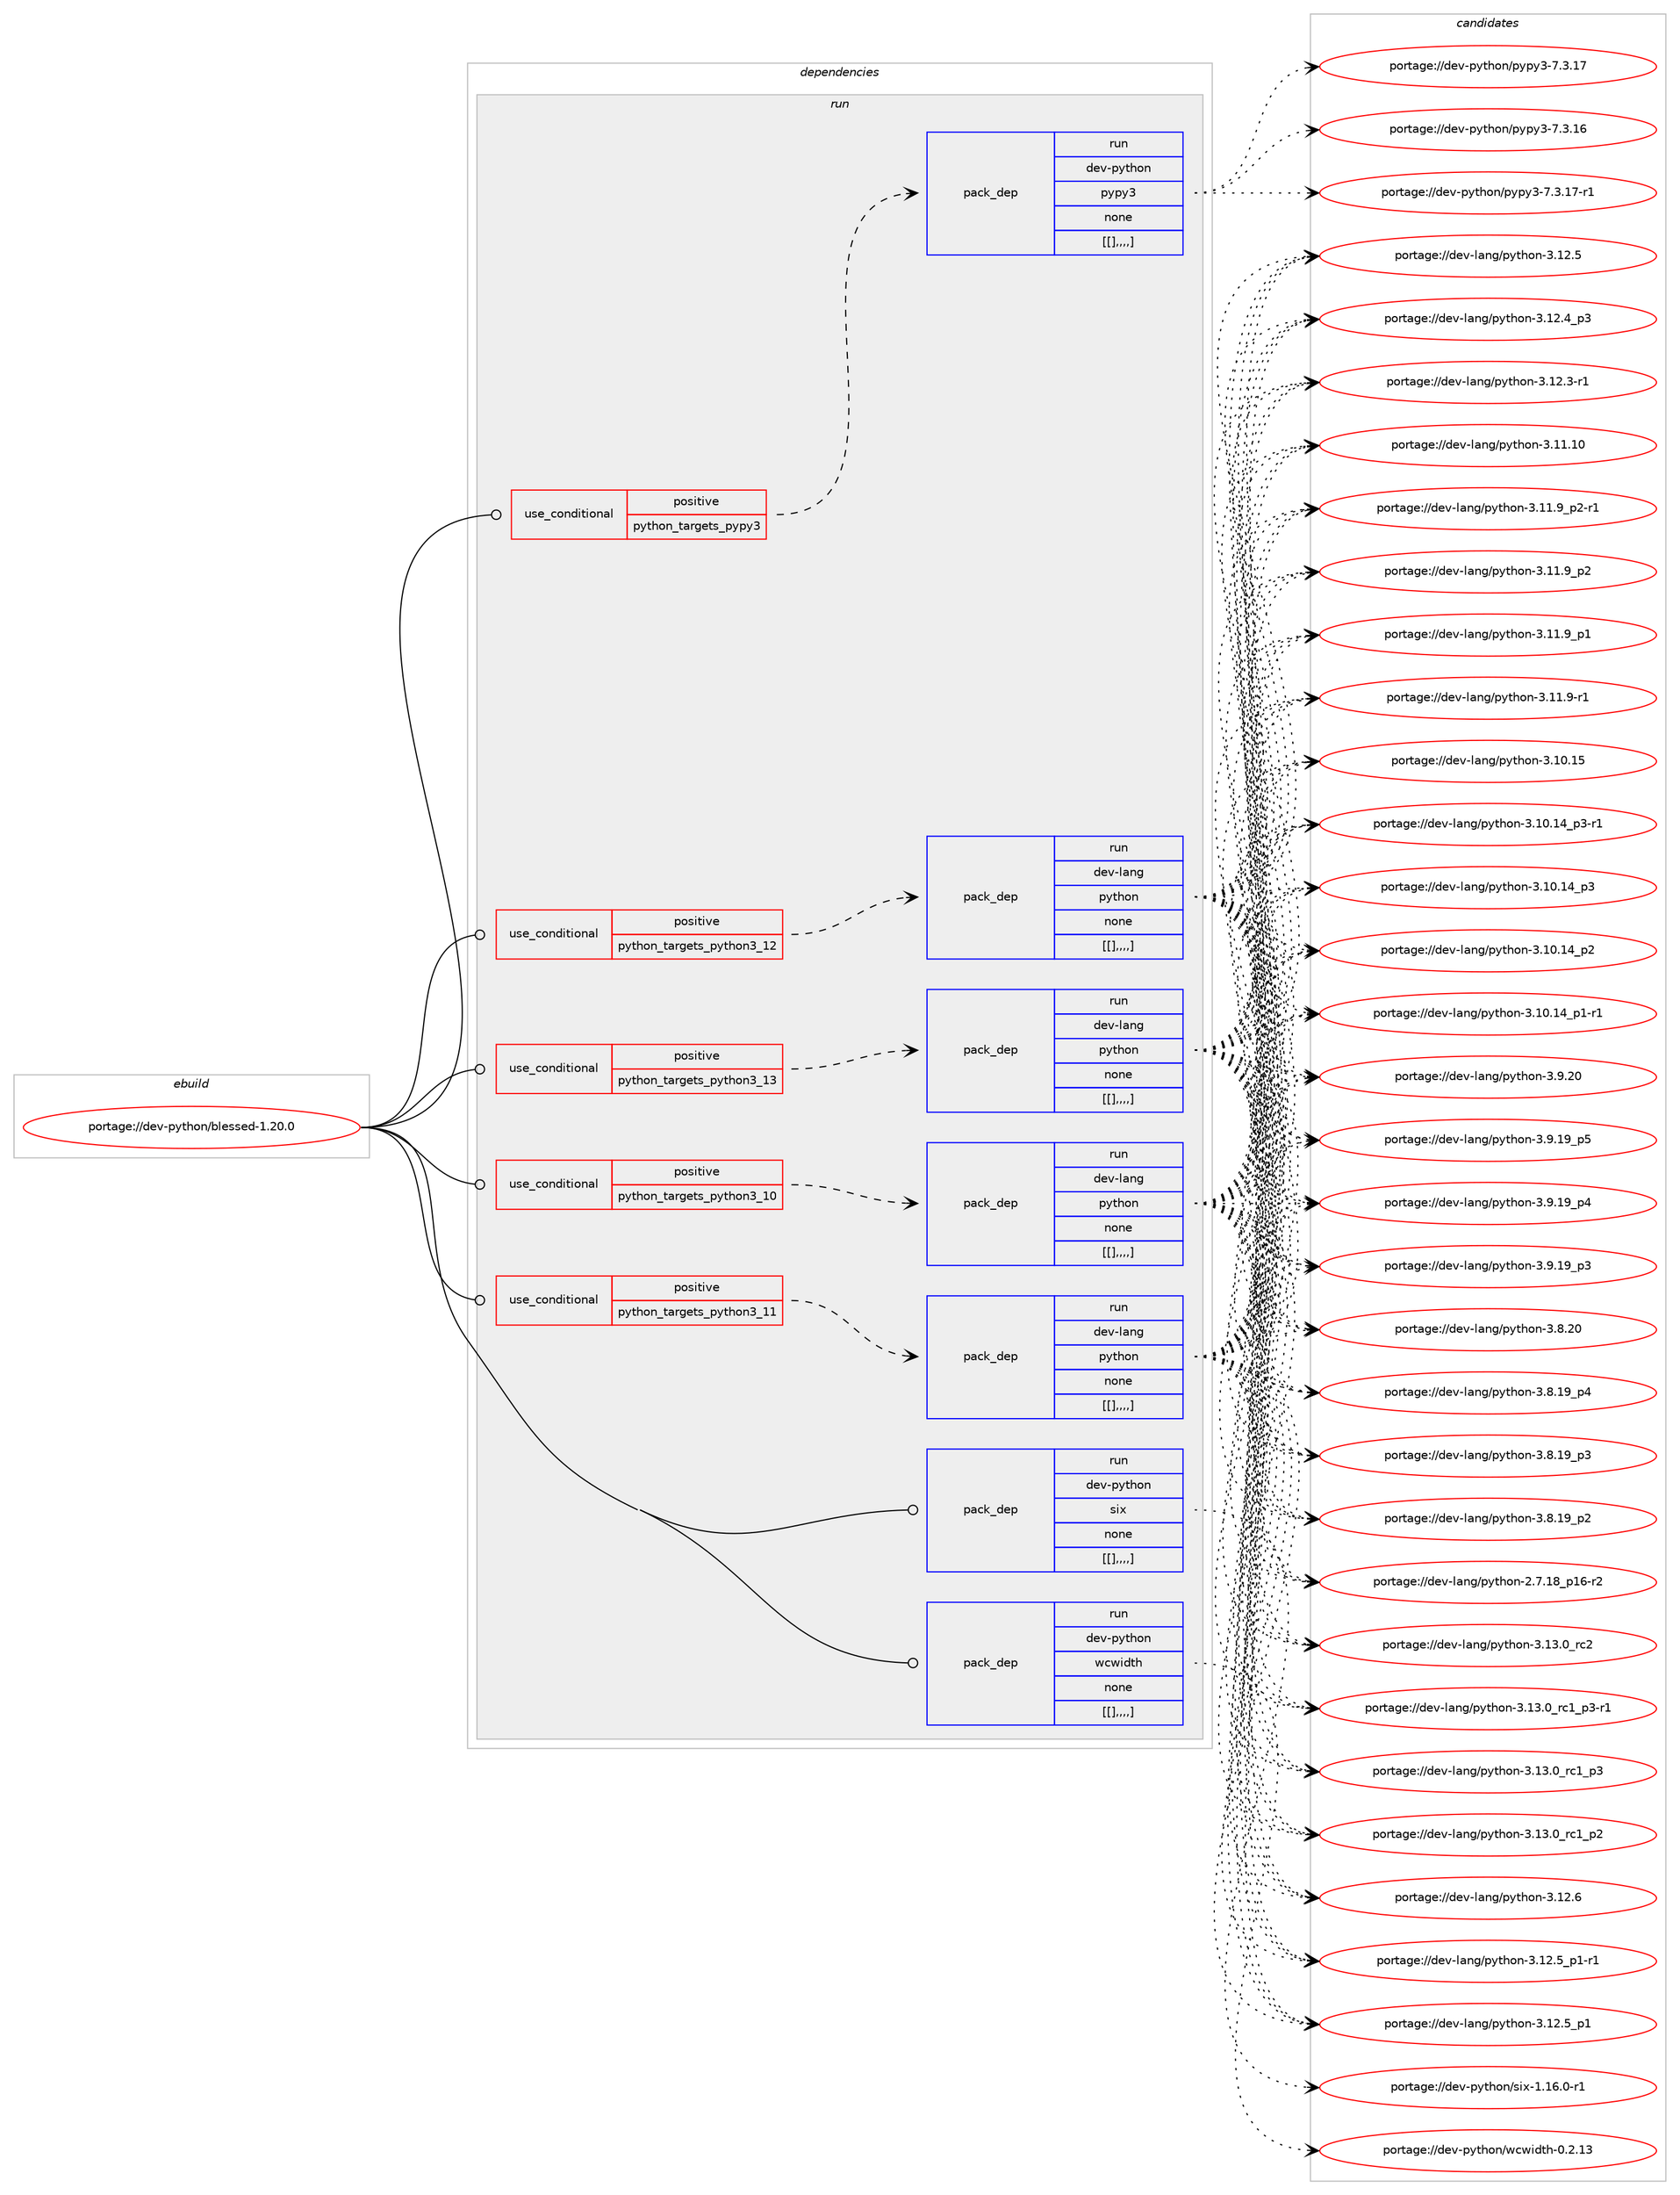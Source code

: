 digraph prolog {

# *************
# Graph options
# *************

newrank=true;
concentrate=true;
compound=true;
graph [rankdir=LR,fontname=Helvetica,fontsize=10,ranksep=1.5];#, ranksep=2.5, nodesep=0.2];
edge  [arrowhead=vee];
node  [fontname=Helvetica,fontsize=10];

# **********
# The ebuild
# **********

subgraph cluster_leftcol {
color=gray;
label=<<i>ebuild</i>>;
id [label="portage://dev-python/blessed-1.20.0", color=red, width=4, href="../dev-python/blessed-1.20.0.svg"];
}

# ****************
# The dependencies
# ****************

subgraph cluster_midcol {
color=gray;
label=<<i>dependencies</i>>;
subgraph cluster_compile {
fillcolor="#eeeeee";
style=filled;
label=<<i>compile</i>>;
}
subgraph cluster_compileandrun {
fillcolor="#eeeeee";
style=filled;
label=<<i>compile and run</i>>;
}
subgraph cluster_run {
fillcolor="#eeeeee";
style=filled;
label=<<i>run</i>>;
subgraph cond31818 {
dependency143570 [label=<<TABLE BORDER="0" CELLBORDER="1" CELLSPACING="0" CELLPADDING="4"><TR><TD ROWSPAN="3" CELLPADDING="10">use_conditional</TD></TR><TR><TD>positive</TD></TR><TR><TD>python_targets_pypy3</TD></TR></TABLE>>, shape=none, color=red];
subgraph pack110539 {
dependency143571 [label=<<TABLE BORDER="0" CELLBORDER="1" CELLSPACING="0" CELLPADDING="4" WIDTH="220"><TR><TD ROWSPAN="6" CELLPADDING="30">pack_dep</TD></TR><TR><TD WIDTH="110">run</TD></TR><TR><TD>dev-python</TD></TR><TR><TD>pypy3</TD></TR><TR><TD>none</TD></TR><TR><TD>[[],,,,]</TD></TR></TABLE>>, shape=none, color=blue];
}
dependency143570:e -> dependency143571:w [weight=20,style="dashed",arrowhead="vee"];
}
id:e -> dependency143570:w [weight=20,style="solid",arrowhead="odot"];
subgraph cond31819 {
dependency143572 [label=<<TABLE BORDER="0" CELLBORDER="1" CELLSPACING="0" CELLPADDING="4"><TR><TD ROWSPAN="3" CELLPADDING="10">use_conditional</TD></TR><TR><TD>positive</TD></TR><TR><TD>python_targets_python3_10</TD></TR></TABLE>>, shape=none, color=red];
subgraph pack110540 {
dependency143573 [label=<<TABLE BORDER="0" CELLBORDER="1" CELLSPACING="0" CELLPADDING="4" WIDTH="220"><TR><TD ROWSPAN="6" CELLPADDING="30">pack_dep</TD></TR><TR><TD WIDTH="110">run</TD></TR><TR><TD>dev-lang</TD></TR><TR><TD>python</TD></TR><TR><TD>none</TD></TR><TR><TD>[[],,,,]</TD></TR></TABLE>>, shape=none, color=blue];
}
dependency143572:e -> dependency143573:w [weight=20,style="dashed",arrowhead="vee"];
}
id:e -> dependency143572:w [weight=20,style="solid",arrowhead="odot"];
subgraph cond31820 {
dependency143574 [label=<<TABLE BORDER="0" CELLBORDER="1" CELLSPACING="0" CELLPADDING="4"><TR><TD ROWSPAN="3" CELLPADDING="10">use_conditional</TD></TR><TR><TD>positive</TD></TR><TR><TD>python_targets_python3_11</TD></TR></TABLE>>, shape=none, color=red];
subgraph pack110541 {
dependency143575 [label=<<TABLE BORDER="0" CELLBORDER="1" CELLSPACING="0" CELLPADDING="4" WIDTH="220"><TR><TD ROWSPAN="6" CELLPADDING="30">pack_dep</TD></TR><TR><TD WIDTH="110">run</TD></TR><TR><TD>dev-lang</TD></TR><TR><TD>python</TD></TR><TR><TD>none</TD></TR><TR><TD>[[],,,,]</TD></TR></TABLE>>, shape=none, color=blue];
}
dependency143574:e -> dependency143575:w [weight=20,style="dashed",arrowhead="vee"];
}
id:e -> dependency143574:w [weight=20,style="solid",arrowhead="odot"];
subgraph cond31821 {
dependency143576 [label=<<TABLE BORDER="0" CELLBORDER="1" CELLSPACING="0" CELLPADDING="4"><TR><TD ROWSPAN="3" CELLPADDING="10">use_conditional</TD></TR><TR><TD>positive</TD></TR><TR><TD>python_targets_python3_12</TD></TR></TABLE>>, shape=none, color=red];
subgraph pack110542 {
dependency143577 [label=<<TABLE BORDER="0" CELLBORDER="1" CELLSPACING="0" CELLPADDING="4" WIDTH="220"><TR><TD ROWSPAN="6" CELLPADDING="30">pack_dep</TD></TR><TR><TD WIDTH="110">run</TD></TR><TR><TD>dev-lang</TD></TR><TR><TD>python</TD></TR><TR><TD>none</TD></TR><TR><TD>[[],,,,]</TD></TR></TABLE>>, shape=none, color=blue];
}
dependency143576:e -> dependency143577:w [weight=20,style="dashed",arrowhead="vee"];
}
id:e -> dependency143576:w [weight=20,style="solid",arrowhead="odot"];
subgraph cond31822 {
dependency143578 [label=<<TABLE BORDER="0" CELLBORDER="1" CELLSPACING="0" CELLPADDING="4"><TR><TD ROWSPAN="3" CELLPADDING="10">use_conditional</TD></TR><TR><TD>positive</TD></TR><TR><TD>python_targets_python3_13</TD></TR></TABLE>>, shape=none, color=red];
subgraph pack110543 {
dependency143579 [label=<<TABLE BORDER="0" CELLBORDER="1" CELLSPACING="0" CELLPADDING="4" WIDTH="220"><TR><TD ROWSPAN="6" CELLPADDING="30">pack_dep</TD></TR><TR><TD WIDTH="110">run</TD></TR><TR><TD>dev-lang</TD></TR><TR><TD>python</TD></TR><TR><TD>none</TD></TR><TR><TD>[[],,,,]</TD></TR></TABLE>>, shape=none, color=blue];
}
dependency143578:e -> dependency143579:w [weight=20,style="dashed",arrowhead="vee"];
}
id:e -> dependency143578:w [weight=20,style="solid",arrowhead="odot"];
subgraph pack110544 {
dependency143580 [label=<<TABLE BORDER="0" CELLBORDER="1" CELLSPACING="0" CELLPADDING="4" WIDTH="220"><TR><TD ROWSPAN="6" CELLPADDING="30">pack_dep</TD></TR><TR><TD WIDTH="110">run</TD></TR><TR><TD>dev-python</TD></TR><TR><TD>six</TD></TR><TR><TD>none</TD></TR><TR><TD>[[],,,,]</TD></TR></TABLE>>, shape=none, color=blue];
}
id:e -> dependency143580:w [weight=20,style="solid",arrowhead="odot"];
subgraph pack110545 {
dependency143581 [label=<<TABLE BORDER="0" CELLBORDER="1" CELLSPACING="0" CELLPADDING="4" WIDTH="220"><TR><TD ROWSPAN="6" CELLPADDING="30">pack_dep</TD></TR><TR><TD WIDTH="110">run</TD></TR><TR><TD>dev-python</TD></TR><TR><TD>wcwidth</TD></TR><TR><TD>none</TD></TR><TR><TD>[[],,,,]</TD></TR></TABLE>>, shape=none, color=blue];
}
id:e -> dependency143581:w [weight=20,style="solid",arrowhead="odot"];
}
}

# **************
# The candidates
# **************

subgraph cluster_choices {
rank=same;
color=gray;
label=<<i>candidates</i>>;

subgraph choice110539 {
color=black;
nodesep=1;
choice100101118451121211161041111104711212111212151455546514649554511449 [label="portage://dev-python/pypy3-7.3.17-r1", color=red, width=4,href="../dev-python/pypy3-7.3.17-r1.svg"];
choice10010111845112121116104111110471121211121215145554651464955 [label="portage://dev-python/pypy3-7.3.17", color=red, width=4,href="../dev-python/pypy3-7.3.17.svg"];
choice10010111845112121116104111110471121211121215145554651464954 [label="portage://dev-python/pypy3-7.3.16", color=red, width=4,href="../dev-python/pypy3-7.3.16.svg"];
dependency143571:e -> choice100101118451121211161041111104711212111212151455546514649554511449:w [style=dotted,weight="100"];
dependency143571:e -> choice10010111845112121116104111110471121211121215145554651464955:w [style=dotted,weight="100"];
dependency143571:e -> choice10010111845112121116104111110471121211121215145554651464954:w [style=dotted,weight="100"];
}
subgraph choice110540 {
color=black;
nodesep=1;
choice10010111845108971101034711212111610411111045514649514648951149950 [label="portage://dev-lang/python-3.13.0_rc2", color=red, width=4,href="../dev-lang/python-3.13.0_rc2.svg"];
choice1001011184510897110103471121211161041111104551464951464895114994995112514511449 [label="portage://dev-lang/python-3.13.0_rc1_p3-r1", color=red, width=4,href="../dev-lang/python-3.13.0_rc1_p3-r1.svg"];
choice100101118451089711010347112121116104111110455146495146489511499499511251 [label="portage://dev-lang/python-3.13.0_rc1_p3", color=red, width=4,href="../dev-lang/python-3.13.0_rc1_p3.svg"];
choice100101118451089711010347112121116104111110455146495146489511499499511250 [label="portage://dev-lang/python-3.13.0_rc1_p2", color=red, width=4,href="../dev-lang/python-3.13.0_rc1_p2.svg"];
choice10010111845108971101034711212111610411111045514649504654 [label="portage://dev-lang/python-3.12.6", color=red, width=4,href="../dev-lang/python-3.12.6.svg"];
choice1001011184510897110103471121211161041111104551464950465395112494511449 [label="portage://dev-lang/python-3.12.5_p1-r1", color=red, width=4,href="../dev-lang/python-3.12.5_p1-r1.svg"];
choice100101118451089711010347112121116104111110455146495046539511249 [label="portage://dev-lang/python-3.12.5_p1", color=red, width=4,href="../dev-lang/python-3.12.5_p1.svg"];
choice10010111845108971101034711212111610411111045514649504653 [label="portage://dev-lang/python-3.12.5", color=red, width=4,href="../dev-lang/python-3.12.5.svg"];
choice100101118451089711010347112121116104111110455146495046529511251 [label="portage://dev-lang/python-3.12.4_p3", color=red, width=4,href="../dev-lang/python-3.12.4_p3.svg"];
choice100101118451089711010347112121116104111110455146495046514511449 [label="portage://dev-lang/python-3.12.3-r1", color=red, width=4,href="../dev-lang/python-3.12.3-r1.svg"];
choice1001011184510897110103471121211161041111104551464949464948 [label="portage://dev-lang/python-3.11.10", color=red, width=4,href="../dev-lang/python-3.11.10.svg"];
choice1001011184510897110103471121211161041111104551464949465795112504511449 [label="portage://dev-lang/python-3.11.9_p2-r1", color=red, width=4,href="../dev-lang/python-3.11.9_p2-r1.svg"];
choice100101118451089711010347112121116104111110455146494946579511250 [label="portage://dev-lang/python-3.11.9_p2", color=red, width=4,href="../dev-lang/python-3.11.9_p2.svg"];
choice100101118451089711010347112121116104111110455146494946579511249 [label="portage://dev-lang/python-3.11.9_p1", color=red, width=4,href="../dev-lang/python-3.11.9_p1.svg"];
choice100101118451089711010347112121116104111110455146494946574511449 [label="portage://dev-lang/python-3.11.9-r1", color=red, width=4,href="../dev-lang/python-3.11.9-r1.svg"];
choice1001011184510897110103471121211161041111104551464948464953 [label="portage://dev-lang/python-3.10.15", color=red, width=4,href="../dev-lang/python-3.10.15.svg"];
choice100101118451089711010347112121116104111110455146494846495295112514511449 [label="portage://dev-lang/python-3.10.14_p3-r1", color=red, width=4,href="../dev-lang/python-3.10.14_p3-r1.svg"];
choice10010111845108971101034711212111610411111045514649484649529511251 [label="portage://dev-lang/python-3.10.14_p3", color=red, width=4,href="../dev-lang/python-3.10.14_p3.svg"];
choice10010111845108971101034711212111610411111045514649484649529511250 [label="portage://dev-lang/python-3.10.14_p2", color=red, width=4,href="../dev-lang/python-3.10.14_p2.svg"];
choice100101118451089711010347112121116104111110455146494846495295112494511449 [label="portage://dev-lang/python-3.10.14_p1-r1", color=red, width=4,href="../dev-lang/python-3.10.14_p1-r1.svg"];
choice10010111845108971101034711212111610411111045514657465048 [label="portage://dev-lang/python-3.9.20", color=red, width=4,href="../dev-lang/python-3.9.20.svg"];
choice100101118451089711010347112121116104111110455146574649579511253 [label="portage://dev-lang/python-3.9.19_p5", color=red, width=4,href="../dev-lang/python-3.9.19_p5.svg"];
choice100101118451089711010347112121116104111110455146574649579511252 [label="portage://dev-lang/python-3.9.19_p4", color=red, width=4,href="../dev-lang/python-3.9.19_p4.svg"];
choice100101118451089711010347112121116104111110455146574649579511251 [label="portage://dev-lang/python-3.9.19_p3", color=red, width=4,href="../dev-lang/python-3.9.19_p3.svg"];
choice10010111845108971101034711212111610411111045514656465048 [label="portage://dev-lang/python-3.8.20", color=red, width=4,href="../dev-lang/python-3.8.20.svg"];
choice100101118451089711010347112121116104111110455146564649579511252 [label="portage://dev-lang/python-3.8.19_p4", color=red, width=4,href="../dev-lang/python-3.8.19_p4.svg"];
choice100101118451089711010347112121116104111110455146564649579511251 [label="portage://dev-lang/python-3.8.19_p3", color=red, width=4,href="../dev-lang/python-3.8.19_p3.svg"];
choice100101118451089711010347112121116104111110455146564649579511250 [label="portage://dev-lang/python-3.8.19_p2", color=red, width=4,href="../dev-lang/python-3.8.19_p2.svg"];
choice100101118451089711010347112121116104111110455046554649569511249544511450 [label="portage://dev-lang/python-2.7.18_p16-r2", color=red, width=4,href="../dev-lang/python-2.7.18_p16-r2.svg"];
dependency143573:e -> choice10010111845108971101034711212111610411111045514649514648951149950:w [style=dotted,weight="100"];
dependency143573:e -> choice1001011184510897110103471121211161041111104551464951464895114994995112514511449:w [style=dotted,weight="100"];
dependency143573:e -> choice100101118451089711010347112121116104111110455146495146489511499499511251:w [style=dotted,weight="100"];
dependency143573:e -> choice100101118451089711010347112121116104111110455146495146489511499499511250:w [style=dotted,weight="100"];
dependency143573:e -> choice10010111845108971101034711212111610411111045514649504654:w [style=dotted,weight="100"];
dependency143573:e -> choice1001011184510897110103471121211161041111104551464950465395112494511449:w [style=dotted,weight="100"];
dependency143573:e -> choice100101118451089711010347112121116104111110455146495046539511249:w [style=dotted,weight="100"];
dependency143573:e -> choice10010111845108971101034711212111610411111045514649504653:w [style=dotted,weight="100"];
dependency143573:e -> choice100101118451089711010347112121116104111110455146495046529511251:w [style=dotted,weight="100"];
dependency143573:e -> choice100101118451089711010347112121116104111110455146495046514511449:w [style=dotted,weight="100"];
dependency143573:e -> choice1001011184510897110103471121211161041111104551464949464948:w [style=dotted,weight="100"];
dependency143573:e -> choice1001011184510897110103471121211161041111104551464949465795112504511449:w [style=dotted,weight="100"];
dependency143573:e -> choice100101118451089711010347112121116104111110455146494946579511250:w [style=dotted,weight="100"];
dependency143573:e -> choice100101118451089711010347112121116104111110455146494946579511249:w [style=dotted,weight="100"];
dependency143573:e -> choice100101118451089711010347112121116104111110455146494946574511449:w [style=dotted,weight="100"];
dependency143573:e -> choice1001011184510897110103471121211161041111104551464948464953:w [style=dotted,weight="100"];
dependency143573:e -> choice100101118451089711010347112121116104111110455146494846495295112514511449:w [style=dotted,weight="100"];
dependency143573:e -> choice10010111845108971101034711212111610411111045514649484649529511251:w [style=dotted,weight="100"];
dependency143573:e -> choice10010111845108971101034711212111610411111045514649484649529511250:w [style=dotted,weight="100"];
dependency143573:e -> choice100101118451089711010347112121116104111110455146494846495295112494511449:w [style=dotted,weight="100"];
dependency143573:e -> choice10010111845108971101034711212111610411111045514657465048:w [style=dotted,weight="100"];
dependency143573:e -> choice100101118451089711010347112121116104111110455146574649579511253:w [style=dotted,weight="100"];
dependency143573:e -> choice100101118451089711010347112121116104111110455146574649579511252:w [style=dotted,weight="100"];
dependency143573:e -> choice100101118451089711010347112121116104111110455146574649579511251:w [style=dotted,weight="100"];
dependency143573:e -> choice10010111845108971101034711212111610411111045514656465048:w [style=dotted,weight="100"];
dependency143573:e -> choice100101118451089711010347112121116104111110455146564649579511252:w [style=dotted,weight="100"];
dependency143573:e -> choice100101118451089711010347112121116104111110455146564649579511251:w [style=dotted,weight="100"];
dependency143573:e -> choice100101118451089711010347112121116104111110455146564649579511250:w [style=dotted,weight="100"];
dependency143573:e -> choice100101118451089711010347112121116104111110455046554649569511249544511450:w [style=dotted,weight="100"];
}
subgraph choice110541 {
color=black;
nodesep=1;
choice10010111845108971101034711212111610411111045514649514648951149950 [label="portage://dev-lang/python-3.13.0_rc2", color=red, width=4,href="../dev-lang/python-3.13.0_rc2.svg"];
choice1001011184510897110103471121211161041111104551464951464895114994995112514511449 [label="portage://dev-lang/python-3.13.0_rc1_p3-r1", color=red, width=4,href="../dev-lang/python-3.13.0_rc1_p3-r1.svg"];
choice100101118451089711010347112121116104111110455146495146489511499499511251 [label="portage://dev-lang/python-3.13.0_rc1_p3", color=red, width=4,href="../dev-lang/python-3.13.0_rc1_p3.svg"];
choice100101118451089711010347112121116104111110455146495146489511499499511250 [label="portage://dev-lang/python-3.13.0_rc1_p2", color=red, width=4,href="../dev-lang/python-3.13.0_rc1_p2.svg"];
choice10010111845108971101034711212111610411111045514649504654 [label="portage://dev-lang/python-3.12.6", color=red, width=4,href="../dev-lang/python-3.12.6.svg"];
choice1001011184510897110103471121211161041111104551464950465395112494511449 [label="portage://dev-lang/python-3.12.5_p1-r1", color=red, width=4,href="../dev-lang/python-3.12.5_p1-r1.svg"];
choice100101118451089711010347112121116104111110455146495046539511249 [label="portage://dev-lang/python-3.12.5_p1", color=red, width=4,href="../dev-lang/python-3.12.5_p1.svg"];
choice10010111845108971101034711212111610411111045514649504653 [label="portage://dev-lang/python-3.12.5", color=red, width=4,href="../dev-lang/python-3.12.5.svg"];
choice100101118451089711010347112121116104111110455146495046529511251 [label="portage://dev-lang/python-3.12.4_p3", color=red, width=4,href="../dev-lang/python-3.12.4_p3.svg"];
choice100101118451089711010347112121116104111110455146495046514511449 [label="portage://dev-lang/python-3.12.3-r1", color=red, width=4,href="../dev-lang/python-3.12.3-r1.svg"];
choice1001011184510897110103471121211161041111104551464949464948 [label="portage://dev-lang/python-3.11.10", color=red, width=4,href="../dev-lang/python-3.11.10.svg"];
choice1001011184510897110103471121211161041111104551464949465795112504511449 [label="portage://dev-lang/python-3.11.9_p2-r1", color=red, width=4,href="../dev-lang/python-3.11.9_p2-r1.svg"];
choice100101118451089711010347112121116104111110455146494946579511250 [label="portage://dev-lang/python-3.11.9_p2", color=red, width=4,href="../dev-lang/python-3.11.9_p2.svg"];
choice100101118451089711010347112121116104111110455146494946579511249 [label="portage://dev-lang/python-3.11.9_p1", color=red, width=4,href="../dev-lang/python-3.11.9_p1.svg"];
choice100101118451089711010347112121116104111110455146494946574511449 [label="portage://dev-lang/python-3.11.9-r1", color=red, width=4,href="../dev-lang/python-3.11.9-r1.svg"];
choice1001011184510897110103471121211161041111104551464948464953 [label="portage://dev-lang/python-3.10.15", color=red, width=4,href="../dev-lang/python-3.10.15.svg"];
choice100101118451089711010347112121116104111110455146494846495295112514511449 [label="portage://dev-lang/python-3.10.14_p3-r1", color=red, width=4,href="../dev-lang/python-3.10.14_p3-r1.svg"];
choice10010111845108971101034711212111610411111045514649484649529511251 [label="portage://dev-lang/python-3.10.14_p3", color=red, width=4,href="../dev-lang/python-3.10.14_p3.svg"];
choice10010111845108971101034711212111610411111045514649484649529511250 [label="portage://dev-lang/python-3.10.14_p2", color=red, width=4,href="../dev-lang/python-3.10.14_p2.svg"];
choice100101118451089711010347112121116104111110455146494846495295112494511449 [label="portage://dev-lang/python-3.10.14_p1-r1", color=red, width=4,href="../dev-lang/python-3.10.14_p1-r1.svg"];
choice10010111845108971101034711212111610411111045514657465048 [label="portage://dev-lang/python-3.9.20", color=red, width=4,href="../dev-lang/python-3.9.20.svg"];
choice100101118451089711010347112121116104111110455146574649579511253 [label="portage://dev-lang/python-3.9.19_p5", color=red, width=4,href="../dev-lang/python-3.9.19_p5.svg"];
choice100101118451089711010347112121116104111110455146574649579511252 [label="portage://dev-lang/python-3.9.19_p4", color=red, width=4,href="../dev-lang/python-3.9.19_p4.svg"];
choice100101118451089711010347112121116104111110455146574649579511251 [label="portage://dev-lang/python-3.9.19_p3", color=red, width=4,href="../dev-lang/python-3.9.19_p3.svg"];
choice10010111845108971101034711212111610411111045514656465048 [label="portage://dev-lang/python-3.8.20", color=red, width=4,href="../dev-lang/python-3.8.20.svg"];
choice100101118451089711010347112121116104111110455146564649579511252 [label="portage://dev-lang/python-3.8.19_p4", color=red, width=4,href="../dev-lang/python-3.8.19_p4.svg"];
choice100101118451089711010347112121116104111110455146564649579511251 [label="portage://dev-lang/python-3.8.19_p3", color=red, width=4,href="../dev-lang/python-3.8.19_p3.svg"];
choice100101118451089711010347112121116104111110455146564649579511250 [label="portage://dev-lang/python-3.8.19_p2", color=red, width=4,href="../dev-lang/python-3.8.19_p2.svg"];
choice100101118451089711010347112121116104111110455046554649569511249544511450 [label="portage://dev-lang/python-2.7.18_p16-r2", color=red, width=4,href="../dev-lang/python-2.7.18_p16-r2.svg"];
dependency143575:e -> choice10010111845108971101034711212111610411111045514649514648951149950:w [style=dotted,weight="100"];
dependency143575:e -> choice1001011184510897110103471121211161041111104551464951464895114994995112514511449:w [style=dotted,weight="100"];
dependency143575:e -> choice100101118451089711010347112121116104111110455146495146489511499499511251:w [style=dotted,weight="100"];
dependency143575:e -> choice100101118451089711010347112121116104111110455146495146489511499499511250:w [style=dotted,weight="100"];
dependency143575:e -> choice10010111845108971101034711212111610411111045514649504654:w [style=dotted,weight="100"];
dependency143575:e -> choice1001011184510897110103471121211161041111104551464950465395112494511449:w [style=dotted,weight="100"];
dependency143575:e -> choice100101118451089711010347112121116104111110455146495046539511249:w [style=dotted,weight="100"];
dependency143575:e -> choice10010111845108971101034711212111610411111045514649504653:w [style=dotted,weight="100"];
dependency143575:e -> choice100101118451089711010347112121116104111110455146495046529511251:w [style=dotted,weight="100"];
dependency143575:e -> choice100101118451089711010347112121116104111110455146495046514511449:w [style=dotted,weight="100"];
dependency143575:e -> choice1001011184510897110103471121211161041111104551464949464948:w [style=dotted,weight="100"];
dependency143575:e -> choice1001011184510897110103471121211161041111104551464949465795112504511449:w [style=dotted,weight="100"];
dependency143575:e -> choice100101118451089711010347112121116104111110455146494946579511250:w [style=dotted,weight="100"];
dependency143575:e -> choice100101118451089711010347112121116104111110455146494946579511249:w [style=dotted,weight="100"];
dependency143575:e -> choice100101118451089711010347112121116104111110455146494946574511449:w [style=dotted,weight="100"];
dependency143575:e -> choice1001011184510897110103471121211161041111104551464948464953:w [style=dotted,weight="100"];
dependency143575:e -> choice100101118451089711010347112121116104111110455146494846495295112514511449:w [style=dotted,weight="100"];
dependency143575:e -> choice10010111845108971101034711212111610411111045514649484649529511251:w [style=dotted,weight="100"];
dependency143575:e -> choice10010111845108971101034711212111610411111045514649484649529511250:w [style=dotted,weight="100"];
dependency143575:e -> choice100101118451089711010347112121116104111110455146494846495295112494511449:w [style=dotted,weight="100"];
dependency143575:e -> choice10010111845108971101034711212111610411111045514657465048:w [style=dotted,weight="100"];
dependency143575:e -> choice100101118451089711010347112121116104111110455146574649579511253:w [style=dotted,weight="100"];
dependency143575:e -> choice100101118451089711010347112121116104111110455146574649579511252:w [style=dotted,weight="100"];
dependency143575:e -> choice100101118451089711010347112121116104111110455146574649579511251:w [style=dotted,weight="100"];
dependency143575:e -> choice10010111845108971101034711212111610411111045514656465048:w [style=dotted,weight="100"];
dependency143575:e -> choice100101118451089711010347112121116104111110455146564649579511252:w [style=dotted,weight="100"];
dependency143575:e -> choice100101118451089711010347112121116104111110455146564649579511251:w [style=dotted,weight="100"];
dependency143575:e -> choice100101118451089711010347112121116104111110455146564649579511250:w [style=dotted,weight="100"];
dependency143575:e -> choice100101118451089711010347112121116104111110455046554649569511249544511450:w [style=dotted,weight="100"];
}
subgraph choice110542 {
color=black;
nodesep=1;
choice10010111845108971101034711212111610411111045514649514648951149950 [label="portage://dev-lang/python-3.13.0_rc2", color=red, width=4,href="../dev-lang/python-3.13.0_rc2.svg"];
choice1001011184510897110103471121211161041111104551464951464895114994995112514511449 [label="portage://dev-lang/python-3.13.0_rc1_p3-r1", color=red, width=4,href="../dev-lang/python-3.13.0_rc1_p3-r1.svg"];
choice100101118451089711010347112121116104111110455146495146489511499499511251 [label="portage://dev-lang/python-3.13.0_rc1_p3", color=red, width=4,href="../dev-lang/python-3.13.0_rc1_p3.svg"];
choice100101118451089711010347112121116104111110455146495146489511499499511250 [label="portage://dev-lang/python-3.13.0_rc1_p2", color=red, width=4,href="../dev-lang/python-3.13.0_rc1_p2.svg"];
choice10010111845108971101034711212111610411111045514649504654 [label="portage://dev-lang/python-3.12.6", color=red, width=4,href="../dev-lang/python-3.12.6.svg"];
choice1001011184510897110103471121211161041111104551464950465395112494511449 [label="portage://dev-lang/python-3.12.5_p1-r1", color=red, width=4,href="../dev-lang/python-3.12.5_p1-r1.svg"];
choice100101118451089711010347112121116104111110455146495046539511249 [label="portage://dev-lang/python-3.12.5_p1", color=red, width=4,href="../dev-lang/python-3.12.5_p1.svg"];
choice10010111845108971101034711212111610411111045514649504653 [label="portage://dev-lang/python-3.12.5", color=red, width=4,href="../dev-lang/python-3.12.5.svg"];
choice100101118451089711010347112121116104111110455146495046529511251 [label="portage://dev-lang/python-3.12.4_p3", color=red, width=4,href="../dev-lang/python-3.12.4_p3.svg"];
choice100101118451089711010347112121116104111110455146495046514511449 [label="portage://dev-lang/python-3.12.3-r1", color=red, width=4,href="../dev-lang/python-3.12.3-r1.svg"];
choice1001011184510897110103471121211161041111104551464949464948 [label="portage://dev-lang/python-3.11.10", color=red, width=4,href="../dev-lang/python-3.11.10.svg"];
choice1001011184510897110103471121211161041111104551464949465795112504511449 [label="portage://dev-lang/python-3.11.9_p2-r1", color=red, width=4,href="../dev-lang/python-3.11.9_p2-r1.svg"];
choice100101118451089711010347112121116104111110455146494946579511250 [label="portage://dev-lang/python-3.11.9_p2", color=red, width=4,href="../dev-lang/python-3.11.9_p2.svg"];
choice100101118451089711010347112121116104111110455146494946579511249 [label="portage://dev-lang/python-3.11.9_p1", color=red, width=4,href="../dev-lang/python-3.11.9_p1.svg"];
choice100101118451089711010347112121116104111110455146494946574511449 [label="portage://dev-lang/python-3.11.9-r1", color=red, width=4,href="../dev-lang/python-3.11.9-r1.svg"];
choice1001011184510897110103471121211161041111104551464948464953 [label="portage://dev-lang/python-3.10.15", color=red, width=4,href="../dev-lang/python-3.10.15.svg"];
choice100101118451089711010347112121116104111110455146494846495295112514511449 [label="portage://dev-lang/python-3.10.14_p3-r1", color=red, width=4,href="../dev-lang/python-3.10.14_p3-r1.svg"];
choice10010111845108971101034711212111610411111045514649484649529511251 [label="portage://dev-lang/python-3.10.14_p3", color=red, width=4,href="../dev-lang/python-3.10.14_p3.svg"];
choice10010111845108971101034711212111610411111045514649484649529511250 [label="portage://dev-lang/python-3.10.14_p2", color=red, width=4,href="../dev-lang/python-3.10.14_p2.svg"];
choice100101118451089711010347112121116104111110455146494846495295112494511449 [label="portage://dev-lang/python-3.10.14_p1-r1", color=red, width=4,href="../dev-lang/python-3.10.14_p1-r1.svg"];
choice10010111845108971101034711212111610411111045514657465048 [label="portage://dev-lang/python-3.9.20", color=red, width=4,href="../dev-lang/python-3.9.20.svg"];
choice100101118451089711010347112121116104111110455146574649579511253 [label="portage://dev-lang/python-3.9.19_p5", color=red, width=4,href="../dev-lang/python-3.9.19_p5.svg"];
choice100101118451089711010347112121116104111110455146574649579511252 [label="portage://dev-lang/python-3.9.19_p4", color=red, width=4,href="../dev-lang/python-3.9.19_p4.svg"];
choice100101118451089711010347112121116104111110455146574649579511251 [label="portage://dev-lang/python-3.9.19_p3", color=red, width=4,href="../dev-lang/python-3.9.19_p3.svg"];
choice10010111845108971101034711212111610411111045514656465048 [label="portage://dev-lang/python-3.8.20", color=red, width=4,href="../dev-lang/python-3.8.20.svg"];
choice100101118451089711010347112121116104111110455146564649579511252 [label="portage://dev-lang/python-3.8.19_p4", color=red, width=4,href="../dev-lang/python-3.8.19_p4.svg"];
choice100101118451089711010347112121116104111110455146564649579511251 [label="portage://dev-lang/python-3.8.19_p3", color=red, width=4,href="../dev-lang/python-3.8.19_p3.svg"];
choice100101118451089711010347112121116104111110455146564649579511250 [label="portage://dev-lang/python-3.8.19_p2", color=red, width=4,href="../dev-lang/python-3.8.19_p2.svg"];
choice100101118451089711010347112121116104111110455046554649569511249544511450 [label="portage://dev-lang/python-2.7.18_p16-r2", color=red, width=4,href="../dev-lang/python-2.7.18_p16-r2.svg"];
dependency143577:e -> choice10010111845108971101034711212111610411111045514649514648951149950:w [style=dotted,weight="100"];
dependency143577:e -> choice1001011184510897110103471121211161041111104551464951464895114994995112514511449:w [style=dotted,weight="100"];
dependency143577:e -> choice100101118451089711010347112121116104111110455146495146489511499499511251:w [style=dotted,weight="100"];
dependency143577:e -> choice100101118451089711010347112121116104111110455146495146489511499499511250:w [style=dotted,weight="100"];
dependency143577:e -> choice10010111845108971101034711212111610411111045514649504654:w [style=dotted,weight="100"];
dependency143577:e -> choice1001011184510897110103471121211161041111104551464950465395112494511449:w [style=dotted,weight="100"];
dependency143577:e -> choice100101118451089711010347112121116104111110455146495046539511249:w [style=dotted,weight="100"];
dependency143577:e -> choice10010111845108971101034711212111610411111045514649504653:w [style=dotted,weight="100"];
dependency143577:e -> choice100101118451089711010347112121116104111110455146495046529511251:w [style=dotted,weight="100"];
dependency143577:e -> choice100101118451089711010347112121116104111110455146495046514511449:w [style=dotted,weight="100"];
dependency143577:e -> choice1001011184510897110103471121211161041111104551464949464948:w [style=dotted,weight="100"];
dependency143577:e -> choice1001011184510897110103471121211161041111104551464949465795112504511449:w [style=dotted,weight="100"];
dependency143577:e -> choice100101118451089711010347112121116104111110455146494946579511250:w [style=dotted,weight="100"];
dependency143577:e -> choice100101118451089711010347112121116104111110455146494946579511249:w [style=dotted,weight="100"];
dependency143577:e -> choice100101118451089711010347112121116104111110455146494946574511449:w [style=dotted,weight="100"];
dependency143577:e -> choice1001011184510897110103471121211161041111104551464948464953:w [style=dotted,weight="100"];
dependency143577:e -> choice100101118451089711010347112121116104111110455146494846495295112514511449:w [style=dotted,weight="100"];
dependency143577:e -> choice10010111845108971101034711212111610411111045514649484649529511251:w [style=dotted,weight="100"];
dependency143577:e -> choice10010111845108971101034711212111610411111045514649484649529511250:w [style=dotted,weight="100"];
dependency143577:e -> choice100101118451089711010347112121116104111110455146494846495295112494511449:w [style=dotted,weight="100"];
dependency143577:e -> choice10010111845108971101034711212111610411111045514657465048:w [style=dotted,weight="100"];
dependency143577:e -> choice100101118451089711010347112121116104111110455146574649579511253:w [style=dotted,weight="100"];
dependency143577:e -> choice100101118451089711010347112121116104111110455146574649579511252:w [style=dotted,weight="100"];
dependency143577:e -> choice100101118451089711010347112121116104111110455146574649579511251:w [style=dotted,weight="100"];
dependency143577:e -> choice10010111845108971101034711212111610411111045514656465048:w [style=dotted,weight="100"];
dependency143577:e -> choice100101118451089711010347112121116104111110455146564649579511252:w [style=dotted,weight="100"];
dependency143577:e -> choice100101118451089711010347112121116104111110455146564649579511251:w [style=dotted,weight="100"];
dependency143577:e -> choice100101118451089711010347112121116104111110455146564649579511250:w [style=dotted,weight="100"];
dependency143577:e -> choice100101118451089711010347112121116104111110455046554649569511249544511450:w [style=dotted,weight="100"];
}
subgraph choice110543 {
color=black;
nodesep=1;
choice10010111845108971101034711212111610411111045514649514648951149950 [label="portage://dev-lang/python-3.13.0_rc2", color=red, width=4,href="../dev-lang/python-3.13.0_rc2.svg"];
choice1001011184510897110103471121211161041111104551464951464895114994995112514511449 [label="portage://dev-lang/python-3.13.0_rc1_p3-r1", color=red, width=4,href="../dev-lang/python-3.13.0_rc1_p3-r1.svg"];
choice100101118451089711010347112121116104111110455146495146489511499499511251 [label="portage://dev-lang/python-3.13.0_rc1_p3", color=red, width=4,href="../dev-lang/python-3.13.0_rc1_p3.svg"];
choice100101118451089711010347112121116104111110455146495146489511499499511250 [label="portage://dev-lang/python-3.13.0_rc1_p2", color=red, width=4,href="../dev-lang/python-3.13.0_rc1_p2.svg"];
choice10010111845108971101034711212111610411111045514649504654 [label="portage://dev-lang/python-3.12.6", color=red, width=4,href="../dev-lang/python-3.12.6.svg"];
choice1001011184510897110103471121211161041111104551464950465395112494511449 [label="portage://dev-lang/python-3.12.5_p1-r1", color=red, width=4,href="../dev-lang/python-3.12.5_p1-r1.svg"];
choice100101118451089711010347112121116104111110455146495046539511249 [label="portage://dev-lang/python-3.12.5_p1", color=red, width=4,href="../dev-lang/python-3.12.5_p1.svg"];
choice10010111845108971101034711212111610411111045514649504653 [label="portage://dev-lang/python-3.12.5", color=red, width=4,href="../dev-lang/python-3.12.5.svg"];
choice100101118451089711010347112121116104111110455146495046529511251 [label="portage://dev-lang/python-3.12.4_p3", color=red, width=4,href="../dev-lang/python-3.12.4_p3.svg"];
choice100101118451089711010347112121116104111110455146495046514511449 [label="portage://dev-lang/python-3.12.3-r1", color=red, width=4,href="../dev-lang/python-3.12.3-r1.svg"];
choice1001011184510897110103471121211161041111104551464949464948 [label="portage://dev-lang/python-3.11.10", color=red, width=4,href="../dev-lang/python-3.11.10.svg"];
choice1001011184510897110103471121211161041111104551464949465795112504511449 [label="portage://dev-lang/python-3.11.9_p2-r1", color=red, width=4,href="../dev-lang/python-3.11.9_p2-r1.svg"];
choice100101118451089711010347112121116104111110455146494946579511250 [label="portage://dev-lang/python-3.11.9_p2", color=red, width=4,href="../dev-lang/python-3.11.9_p2.svg"];
choice100101118451089711010347112121116104111110455146494946579511249 [label="portage://dev-lang/python-3.11.9_p1", color=red, width=4,href="../dev-lang/python-3.11.9_p1.svg"];
choice100101118451089711010347112121116104111110455146494946574511449 [label="portage://dev-lang/python-3.11.9-r1", color=red, width=4,href="../dev-lang/python-3.11.9-r1.svg"];
choice1001011184510897110103471121211161041111104551464948464953 [label="portage://dev-lang/python-3.10.15", color=red, width=4,href="../dev-lang/python-3.10.15.svg"];
choice100101118451089711010347112121116104111110455146494846495295112514511449 [label="portage://dev-lang/python-3.10.14_p3-r1", color=red, width=4,href="../dev-lang/python-3.10.14_p3-r1.svg"];
choice10010111845108971101034711212111610411111045514649484649529511251 [label="portage://dev-lang/python-3.10.14_p3", color=red, width=4,href="../dev-lang/python-3.10.14_p3.svg"];
choice10010111845108971101034711212111610411111045514649484649529511250 [label="portage://dev-lang/python-3.10.14_p2", color=red, width=4,href="../dev-lang/python-3.10.14_p2.svg"];
choice100101118451089711010347112121116104111110455146494846495295112494511449 [label="portage://dev-lang/python-3.10.14_p1-r1", color=red, width=4,href="../dev-lang/python-3.10.14_p1-r1.svg"];
choice10010111845108971101034711212111610411111045514657465048 [label="portage://dev-lang/python-3.9.20", color=red, width=4,href="../dev-lang/python-3.9.20.svg"];
choice100101118451089711010347112121116104111110455146574649579511253 [label="portage://dev-lang/python-3.9.19_p5", color=red, width=4,href="../dev-lang/python-3.9.19_p5.svg"];
choice100101118451089711010347112121116104111110455146574649579511252 [label="portage://dev-lang/python-3.9.19_p4", color=red, width=4,href="../dev-lang/python-3.9.19_p4.svg"];
choice100101118451089711010347112121116104111110455146574649579511251 [label="portage://dev-lang/python-3.9.19_p3", color=red, width=4,href="../dev-lang/python-3.9.19_p3.svg"];
choice10010111845108971101034711212111610411111045514656465048 [label="portage://dev-lang/python-3.8.20", color=red, width=4,href="../dev-lang/python-3.8.20.svg"];
choice100101118451089711010347112121116104111110455146564649579511252 [label="portage://dev-lang/python-3.8.19_p4", color=red, width=4,href="../dev-lang/python-3.8.19_p4.svg"];
choice100101118451089711010347112121116104111110455146564649579511251 [label="portage://dev-lang/python-3.8.19_p3", color=red, width=4,href="../dev-lang/python-3.8.19_p3.svg"];
choice100101118451089711010347112121116104111110455146564649579511250 [label="portage://dev-lang/python-3.8.19_p2", color=red, width=4,href="../dev-lang/python-3.8.19_p2.svg"];
choice100101118451089711010347112121116104111110455046554649569511249544511450 [label="portage://dev-lang/python-2.7.18_p16-r2", color=red, width=4,href="../dev-lang/python-2.7.18_p16-r2.svg"];
dependency143579:e -> choice10010111845108971101034711212111610411111045514649514648951149950:w [style=dotted,weight="100"];
dependency143579:e -> choice1001011184510897110103471121211161041111104551464951464895114994995112514511449:w [style=dotted,weight="100"];
dependency143579:e -> choice100101118451089711010347112121116104111110455146495146489511499499511251:w [style=dotted,weight="100"];
dependency143579:e -> choice100101118451089711010347112121116104111110455146495146489511499499511250:w [style=dotted,weight="100"];
dependency143579:e -> choice10010111845108971101034711212111610411111045514649504654:w [style=dotted,weight="100"];
dependency143579:e -> choice1001011184510897110103471121211161041111104551464950465395112494511449:w [style=dotted,weight="100"];
dependency143579:e -> choice100101118451089711010347112121116104111110455146495046539511249:w [style=dotted,weight="100"];
dependency143579:e -> choice10010111845108971101034711212111610411111045514649504653:w [style=dotted,weight="100"];
dependency143579:e -> choice100101118451089711010347112121116104111110455146495046529511251:w [style=dotted,weight="100"];
dependency143579:e -> choice100101118451089711010347112121116104111110455146495046514511449:w [style=dotted,weight="100"];
dependency143579:e -> choice1001011184510897110103471121211161041111104551464949464948:w [style=dotted,weight="100"];
dependency143579:e -> choice1001011184510897110103471121211161041111104551464949465795112504511449:w [style=dotted,weight="100"];
dependency143579:e -> choice100101118451089711010347112121116104111110455146494946579511250:w [style=dotted,weight="100"];
dependency143579:e -> choice100101118451089711010347112121116104111110455146494946579511249:w [style=dotted,weight="100"];
dependency143579:e -> choice100101118451089711010347112121116104111110455146494946574511449:w [style=dotted,weight="100"];
dependency143579:e -> choice1001011184510897110103471121211161041111104551464948464953:w [style=dotted,weight="100"];
dependency143579:e -> choice100101118451089711010347112121116104111110455146494846495295112514511449:w [style=dotted,weight="100"];
dependency143579:e -> choice10010111845108971101034711212111610411111045514649484649529511251:w [style=dotted,weight="100"];
dependency143579:e -> choice10010111845108971101034711212111610411111045514649484649529511250:w [style=dotted,weight="100"];
dependency143579:e -> choice100101118451089711010347112121116104111110455146494846495295112494511449:w [style=dotted,weight="100"];
dependency143579:e -> choice10010111845108971101034711212111610411111045514657465048:w [style=dotted,weight="100"];
dependency143579:e -> choice100101118451089711010347112121116104111110455146574649579511253:w [style=dotted,weight="100"];
dependency143579:e -> choice100101118451089711010347112121116104111110455146574649579511252:w [style=dotted,weight="100"];
dependency143579:e -> choice100101118451089711010347112121116104111110455146574649579511251:w [style=dotted,weight="100"];
dependency143579:e -> choice10010111845108971101034711212111610411111045514656465048:w [style=dotted,weight="100"];
dependency143579:e -> choice100101118451089711010347112121116104111110455146564649579511252:w [style=dotted,weight="100"];
dependency143579:e -> choice100101118451089711010347112121116104111110455146564649579511251:w [style=dotted,weight="100"];
dependency143579:e -> choice100101118451089711010347112121116104111110455146564649579511250:w [style=dotted,weight="100"];
dependency143579:e -> choice100101118451089711010347112121116104111110455046554649569511249544511450:w [style=dotted,weight="100"];
}
subgraph choice110544 {
color=black;
nodesep=1;
choice1001011184511212111610411111047115105120454946495446484511449 [label="portage://dev-python/six-1.16.0-r1", color=red, width=4,href="../dev-python/six-1.16.0-r1.svg"];
dependency143580:e -> choice1001011184511212111610411111047115105120454946495446484511449:w [style=dotted,weight="100"];
}
subgraph choice110545 {
color=black;
nodesep=1;
choice10010111845112121116104111110471199911910510011610445484650464951 [label="portage://dev-python/wcwidth-0.2.13", color=red, width=4,href="../dev-python/wcwidth-0.2.13.svg"];
dependency143581:e -> choice10010111845112121116104111110471199911910510011610445484650464951:w [style=dotted,weight="100"];
}
}

}
